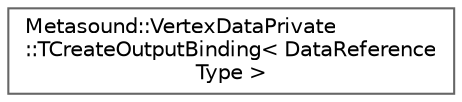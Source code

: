 digraph "Graphical Class Hierarchy"
{
 // INTERACTIVE_SVG=YES
 // LATEX_PDF_SIZE
  bgcolor="transparent";
  edge [fontname=Helvetica,fontsize=10,labelfontname=Helvetica,labelfontsize=10];
  node [fontname=Helvetica,fontsize=10,shape=box,height=0.2,width=0.4];
  rankdir="LR";
  Node0 [id="Node000000",label="Metasound::VertexDataPrivate\l::TCreateOutputBinding\< DataReference\lType \>",height=0.2,width=0.4,color="grey40", fillcolor="white", style="filled",URL="$d5/d9a/structMetasound_1_1VertexDataPrivate_1_1TCreateOutputBinding.html",tooltip=" "];
}
